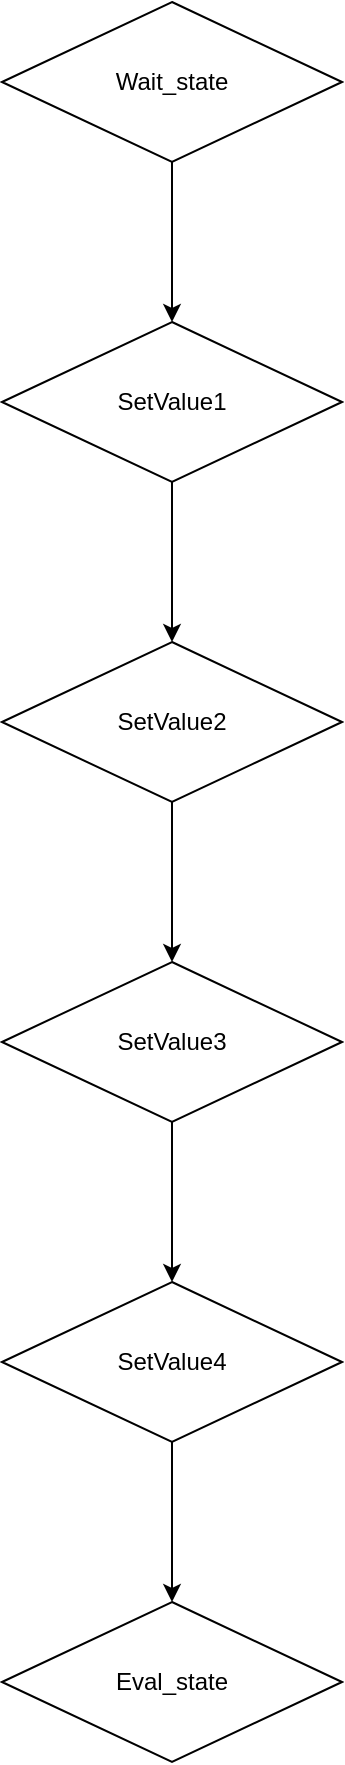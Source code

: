 <mxfile version="12.1.3" pages="1"><diagram id="DqSLd0r3_S59myxtPcfv" name="Page-1"><mxGraphModel dx="1408" dy="601" grid="1" gridSize="10" guides="1" tooltips="1" connect="1" arrows="1" fold="1" page="1" pageScale="1" pageWidth="827" pageHeight="1169" math="0" shadow="0"><root><mxCell id="0"/><mxCell id="1" parent="0"/><mxCell id="q3B2fVyA92f7GdVk-MVs-3" value="" style="edgeStyle=orthogonalEdgeStyle;rounded=0;orthogonalLoop=1;jettySize=auto;html=1;" edge="1" parent="1" source="q3B2fVyA92f7GdVk-MVs-1" target="q3B2fVyA92f7GdVk-MVs-2"><mxGeometry relative="1" as="geometry"/></mxCell><mxCell id="q3B2fVyA92f7GdVk-MVs-1" value="Wait_state" style="rhombus;whiteSpace=wrap;html=1;" vertex="1" parent="1"><mxGeometry x="330" y="30" width="170" height="80" as="geometry"/></mxCell><mxCell id="q3B2fVyA92f7GdVk-MVs-5" value="" style="edgeStyle=orthogonalEdgeStyle;rounded=0;orthogonalLoop=1;jettySize=auto;html=1;" edge="1" parent="1" source="q3B2fVyA92f7GdVk-MVs-2" target="q3B2fVyA92f7GdVk-MVs-4"><mxGeometry relative="1" as="geometry"/></mxCell><mxCell id="q3B2fVyA92f7GdVk-MVs-2" value="SetValue1" style="rhombus;whiteSpace=wrap;html=1;" vertex="1" parent="1"><mxGeometry x="330" y="190" width="170" height="80" as="geometry"/></mxCell><mxCell id="q3B2fVyA92f7GdVk-MVs-7" value="" style="edgeStyle=orthogonalEdgeStyle;rounded=0;orthogonalLoop=1;jettySize=auto;html=1;" edge="1" parent="1" source="q3B2fVyA92f7GdVk-MVs-4" target="q3B2fVyA92f7GdVk-MVs-6"><mxGeometry relative="1" as="geometry"/></mxCell><mxCell id="q3B2fVyA92f7GdVk-MVs-4" value="SetValue2" style="rhombus;whiteSpace=wrap;html=1;" vertex="1" parent="1"><mxGeometry x="330" y="350" width="170" height="80" as="geometry"/></mxCell><mxCell id="q3B2fVyA92f7GdVk-MVs-9" value="" style="edgeStyle=orthogonalEdgeStyle;rounded=0;orthogonalLoop=1;jettySize=auto;html=1;" edge="1" parent="1" source="q3B2fVyA92f7GdVk-MVs-6" target="q3B2fVyA92f7GdVk-MVs-8"><mxGeometry relative="1" as="geometry"/></mxCell><mxCell id="q3B2fVyA92f7GdVk-MVs-6" value="SetValue3" style="rhombus;whiteSpace=wrap;html=1;" vertex="1" parent="1"><mxGeometry x="330" y="510" width="170" height="80" as="geometry"/></mxCell><mxCell id="q3B2fVyA92f7GdVk-MVs-11" value="" style="edgeStyle=orthogonalEdgeStyle;rounded=0;orthogonalLoop=1;jettySize=auto;html=1;" edge="1" parent="1" source="q3B2fVyA92f7GdVk-MVs-8"><mxGeometry relative="1" as="geometry"><mxPoint x="415" y="830" as="targetPoint"/></mxGeometry></mxCell><mxCell id="q3B2fVyA92f7GdVk-MVs-8" value="SetValue4" style="rhombus;whiteSpace=wrap;html=1;" vertex="1" parent="1"><mxGeometry x="330" y="670" width="170" height="80" as="geometry"/></mxCell><mxCell id="q3B2fVyA92f7GdVk-MVs-12" value="Eval_state" style="rhombus;whiteSpace=wrap;html=1;" vertex="1" parent="1"><mxGeometry x="330" y="830" width="170" height="80" as="geometry"/></mxCell></root></mxGraphModel></diagram></mxfile>